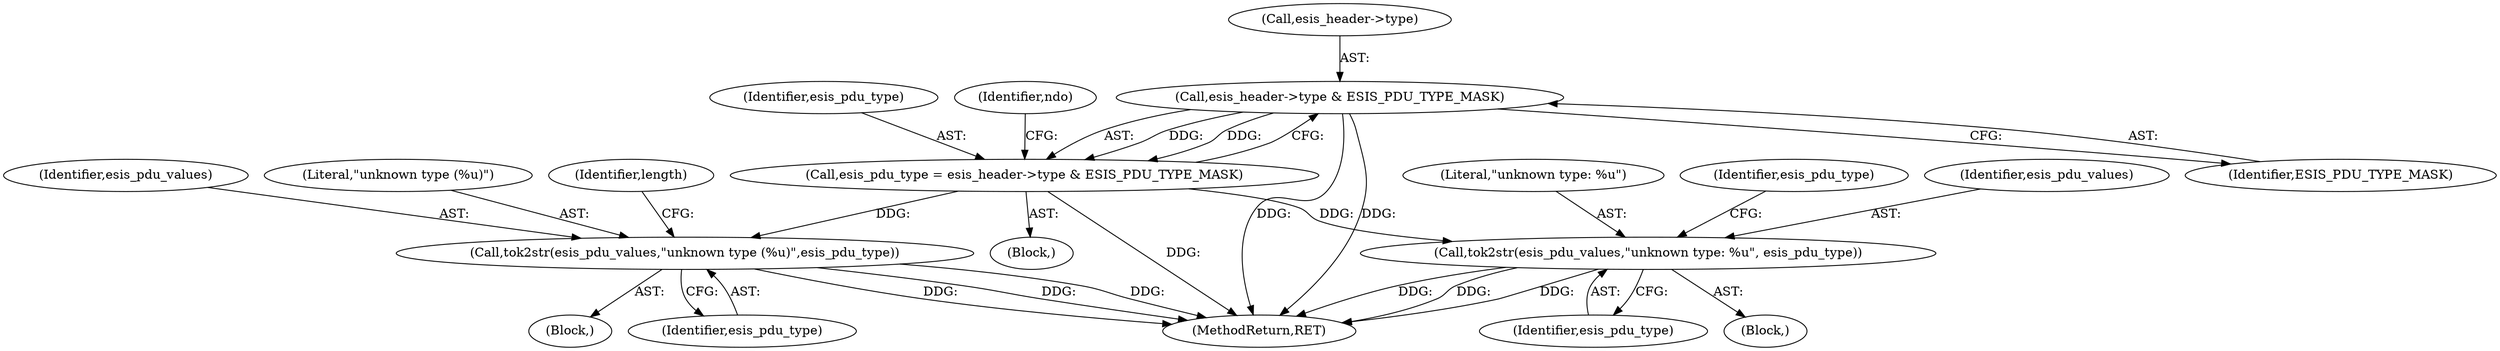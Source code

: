 digraph "0_tcpdump_331530a4076c69bbd2e3214db6ccbe834fb75640@pointer" {
"1000232" [label="(Call,esis_header->type & ESIS_PDU_TYPE_MASK)"];
"1000230" [label="(Call,esis_pdu_type = esis_header->type & ESIS_PDU_TYPE_MASK)"];
"1000257" [label="(Call,tok2str(esis_pdu_values,\"unknown type (%u)\",esis_pdu_type))"];
"1000279" [label="(Call,tok2str(esis_pdu_values,\"unknown type: %u\", esis_pdu_type))"];
"1000236" [label="(Identifier,ESIS_PDU_TYPE_MASK)"];
"1000865" [label="(MethodReturn,RET)"];
"1000231" [label="(Identifier,esis_pdu_type)"];
"1000240" [label="(Identifier,ndo)"];
"1000256" [label="(Block,)"];
"1000282" [label="(Identifier,esis_pdu_type)"];
"1000230" [label="(Call,esis_pdu_type = esis_header->type & ESIS_PDU_TYPE_MASK)"];
"1000260" [label="(Identifier,esis_pdu_type)"];
"1000259" [label="(Literal,\"unknown type (%u)\")"];
"1000281" [label="(Literal,\"unknown type: %u\")"];
"1000283" [label="(Identifier,esis_pdu_type)"];
"1000280" [label="(Identifier,esis_pdu_values)"];
"1000108" [label="(Block,)"];
"1000233" [label="(Call,esis_header->type)"];
"1000261" [label="(Identifier,length)"];
"1000232" [label="(Call,esis_header->type & ESIS_PDU_TYPE_MASK)"];
"1000279" [label="(Call,tok2str(esis_pdu_values,\"unknown type: %u\", esis_pdu_type))"];
"1000258" [label="(Identifier,esis_pdu_values)"];
"1000257" [label="(Call,tok2str(esis_pdu_values,\"unknown type (%u)\",esis_pdu_type))"];
"1000278" [label="(Block,)"];
"1000232" -> "1000230"  [label="AST: "];
"1000232" -> "1000236"  [label="CFG: "];
"1000233" -> "1000232"  [label="AST: "];
"1000236" -> "1000232"  [label="AST: "];
"1000230" -> "1000232"  [label="CFG: "];
"1000232" -> "1000865"  [label="DDG: "];
"1000232" -> "1000865"  [label="DDG: "];
"1000232" -> "1000230"  [label="DDG: "];
"1000232" -> "1000230"  [label="DDG: "];
"1000230" -> "1000108"  [label="AST: "];
"1000231" -> "1000230"  [label="AST: "];
"1000240" -> "1000230"  [label="CFG: "];
"1000230" -> "1000865"  [label="DDG: "];
"1000230" -> "1000257"  [label="DDG: "];
"1000230" -> "1000279"  [label="DDG: "];
"1000257" -> "1000256"  [label="AST: "];
"1000257" -> "1000260"  [label="CFG: "];
"1000258" -> "1000257"  [label="AST: "];
"1000259" -> "1000257"  [label="AST: "];
"1000260" -> "1000257"  [label="AST: "];
"1000261" -> "1000257"  [label="CFG: "];
"1000257" -> "1000865"  [label="DDG: "];
"1000257" -> "1000865"  [label="DDG: "];
"1000257" -> "1000865"  [label="DDG: "];
"1000279" -> "1000278"  [label="AST: "];
"1000279" -> "1000282"  [label="CFG: "];
"1000280" -> "1000279"  [label="AST: "];
"1000281" -> "1000279"  [label="AST: "];
"1000282" -> "1000279"  [label="AST: "];
"1000283" -> "1000279"  [label="CFG: "];
"1000279" -> "1000865"  [label="DDG: "];
"1000279" -> "1000865"  [label="DDG: "];
"1000279" -> "1000865"  [label="DDG: "];
}
